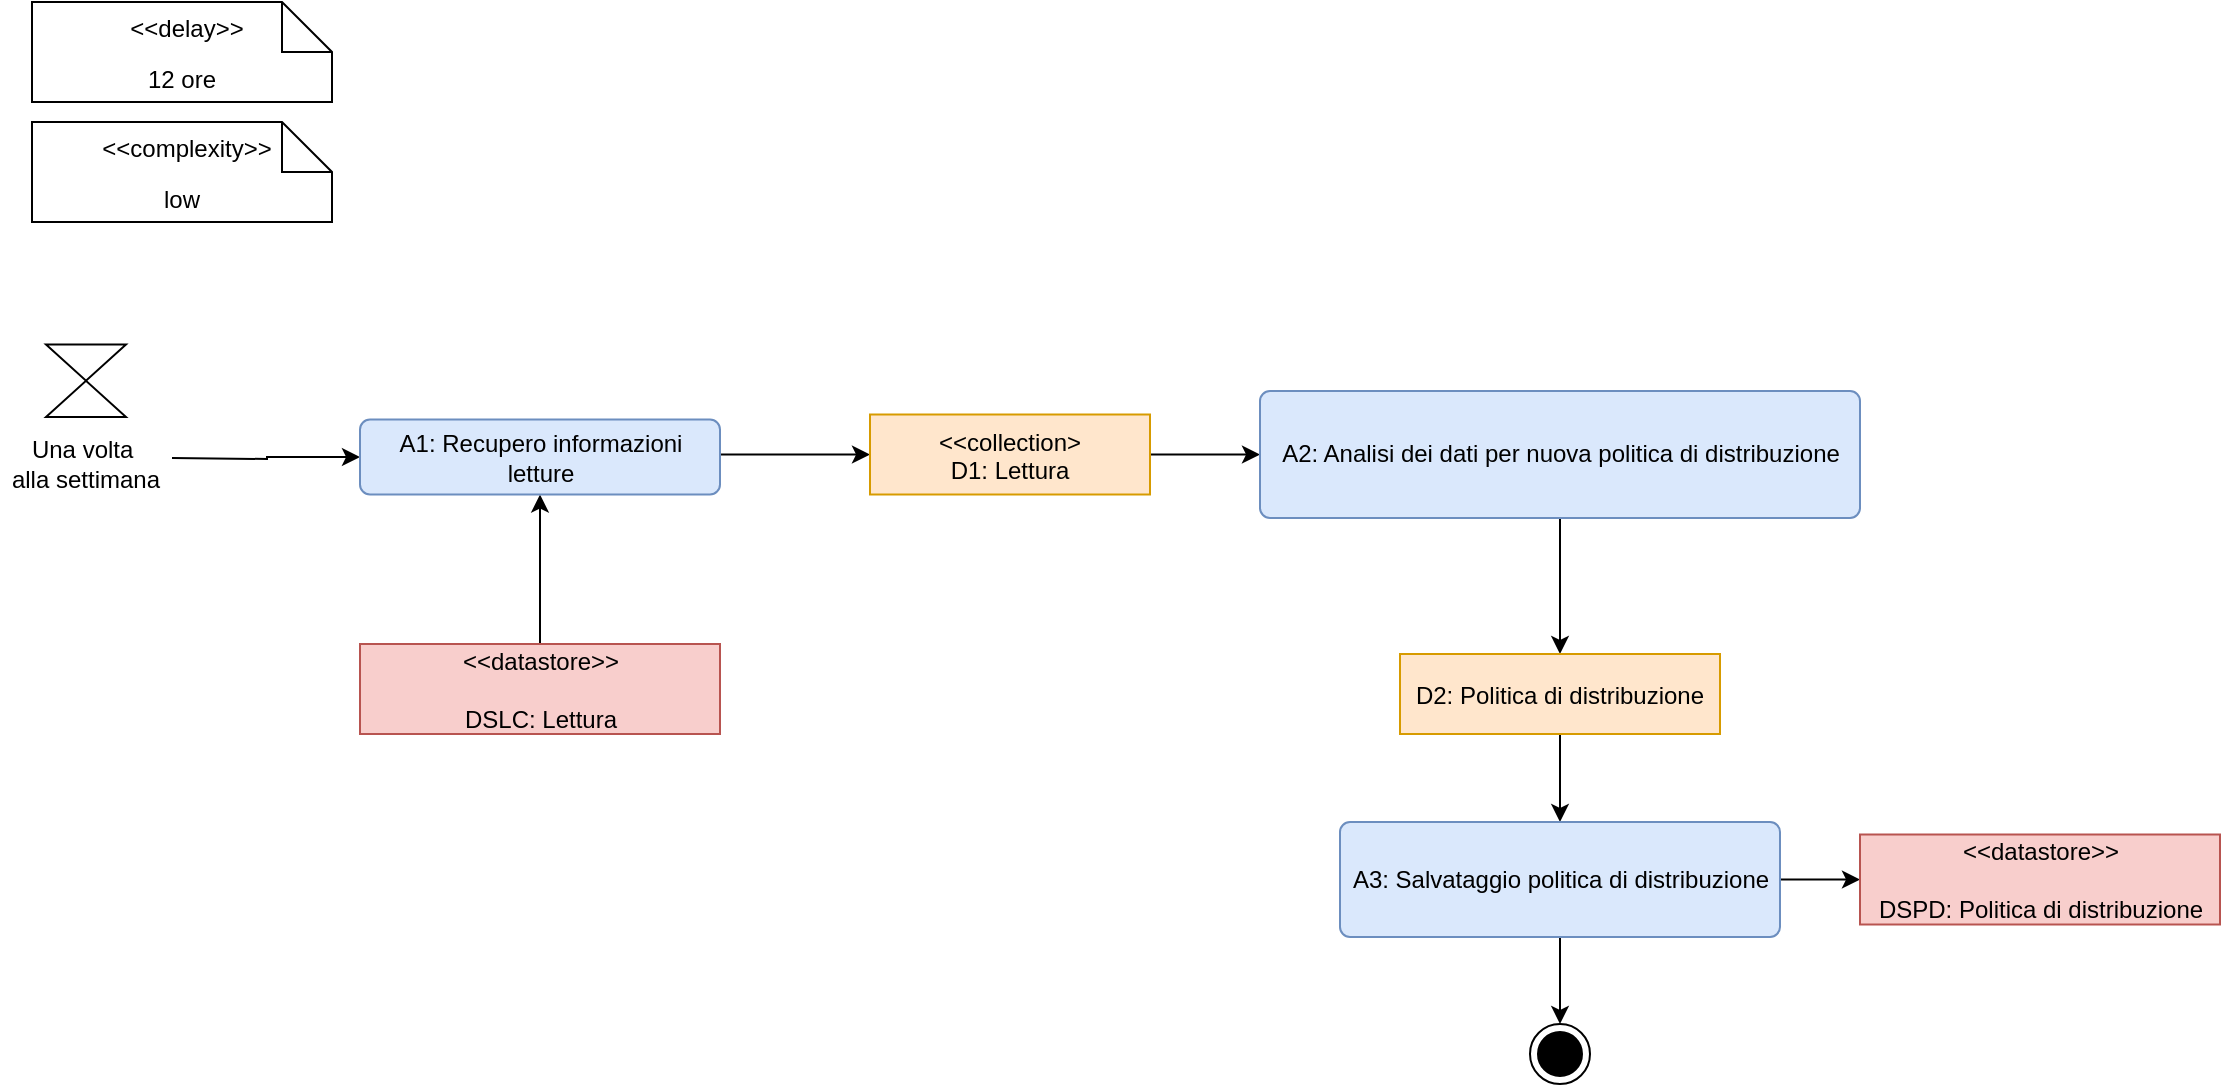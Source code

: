 <mxfile version="20.3.0" type="device"><diagram id="jHG_T57qAfvsY2C9FrqU" name="Pagina-1"><mxGraphModel dx="1422" dy="865" grid="1" gridSize="10" guides="1" tooltips="1" connect="1" arrows="1" fold="1" page="1" pageScale="1" pageWidth="1169" pageHeight="827" math="0" shadow="0"><root><mxCell id="0"/><mxCell id="1" parent="0"/><mxCell id="0bSKeynxIVtNK54_E1y3-1" value="low&lt;br&gt;" style="shape=note2;boundedLbl=1;whiteSpace=wrap;html=1;size=25;verticalAlign=top;align=center;" parent="1" vertex="1"><mxGeometry x="26" y="79" width="150" height="50" as="geometry"/></mxCell><mxCell id="0bSKeynxIVtNK54_E1y3-2" value="&lt;&lt;complexity&gt;&gt;" style="resizeWidth=1;part=1;strokeColor=none;fillColor=none;align=center;spacingLeft=5;" parent="0bSKeynxIVtNK54_E1y3-1" vertex="1"><mxGeometry width="150" height="25" relative="1" as="geometry"/></mxCell><mxCell id="0bSKeynxIVtNK54_E1y3-3" value="" style="shape=collate;whiteSpace=wrap;html=1;" parent="1" vertex="1"><mxGeometry x="33" y="190.25" width="40" height="36.25" as="geometry"/></mxCell><mxCell id="0bSKeynxIVtNK54_E1y3-4" value="Una volta&amp;nbsp;&lt;br&gt;alla settimana" style="text;html=1;strokeColor=none;fillColor=none;align=center;verticalAlign=middle;whiteSpace=wrap;rounded=0;" parent="1" vertex="1"><mxGeometry x="10" y="235.25" width="86" height="30" as="geometry"/></mxCell><mxCell id="0bSKeynxIVtNK54_E1y3-9" style="edgeStyle=orthogonalEdgeStyle;rounded=0;orthogonalLoop=1;jettySize=auto;html=1;entryX=0.5;entryY=1;entryDx=0;entryDy=0;" parent="1" source="0bSKeynxIVtNK54_E1y3-10" target="0bSKeynxIVtNK54_E1y3-57" edge="1"><mxGeometry relative="1" as="geometry"><mxPoint x="280" y="260" as="targetPoint"/><Array as="points"/></mxGeometry></mxCell><mxCell id="0bSKeynxIVtNK54_E1y3-10" value="&amp;lt;&amp;lt;datastore&amp;gt;&amp;gt;&lt;br&gt;&lt;br&gt;DSLC: Lettura" style="text;html=1;align=center;verticalAlign=middle;dashed=0;fillColor=#f8cecc;strokeColor=#b85450;" parent="1" vertex="1"><mxGeometry x="190" y="340" width="180" height="45" as="geometry"/></mxCell><mxCell id="0bSKeynxIVtNK54_E1y3-11" style="edgeStyle=orthogonalEdgeStyle;rounded=0;orthogonalLoop=1;jettySize=auto;html=1;entryX=0;entryY=0.5;entryDx=0;entryDy=0;" parent="1" target="0bSKeynxIVtNK54_E1y3-57" edge="1"><mxGeometry relative="1" as="geometry"><mxPoint x="96" y="247" as="sourcePoint"/><Array as="points"/><mxPoint x="171" y="247.0" as="targetPoint"/></mxGeometry></mxCell><mxCell id="0bSKeynxIVtNK54_E1y3-15" style="edgeStyle=orthogonalEdgeStyle;rounded=0;orthogonalLoop=1;jettySize=auto;html=1;entryX=0;entryY=0.5;entryDx=0;entryDy=0;exitX=1;exitY=0.5;exitDx=0;exitDy=0;" parent="1" source="0bSKeynxIVtNK54_E1y3-57" target="0bSKeynxIVtNK54_E1y3-17" edge="1"><mxGeometry relative="1" as="geometry"><mxPoint x="446" y="213.375" as="sourcePoint"/><Array as="points"><mxPoint x="370" y="245"/></Array></mxGeometry></mxCell><mxCell id="0bSKeynxIVtNK54_E1y3-16" style="edgeStyle=orthogonalEdgeStyle;rounded=0;orthogonalLoop=1;jettySize=auto;html=1;entryX=0;entryY=0.5;entryDx=0;entryDy=0;" parent="1" source="0bSKeynxIVtNK54_E1y3-17" target="0bSKeynxIVtNK54_E1y3-59" edge="1"><mxGeometry relative="1" as="geometry"><mxPoint x="670" y="245" as="targetPoint"/></mxGeometry></mxCell><mxCell id="0bSKeynxIVtNK54_E1y3-17" value="&lt;&lt;collection&gt;&#10;D1: Lettura" style="text;align=center;verticalAlign=middle;dashed=0;fillColor=#ffe6cc;strokeColor=#d79b00;" parent="1" vertex="1"><mxGeometry x="445" y="225.25" width="140" height="40" as="geometry"/></mxCell><mxCell id="0bSKeynxIVtNK54_E1y3-53" value="12 ore" style="shape=note2;boundedLbl=1;whiteSpace=wrap;html=1;size=25;verticalAlign=top;align=center;" parent="1" vertex="1"><mxGeometry x="26" y="19" width="150" height="50" as="geometry"/></mxCell><mxCell id="0bSKeynxIVtNK54_E1y3-54" value="&lt;&lt;delay&gt;&gt;" style="resizeWidth=1;part=1;strokeColor=none;fillColor=none;align=center;spacingLeft=5;" parent="0bSKeynxIVtNK54_E1y3-53" vertex="1"><mxGeometry width="150" height="25" relative="1" as="geometry"/></mxCell><mxCell id="0bSKeynxIVtNK54_E1y3-57" value="A1: Recupero informazioni &lt;br&gt;letture" style="html=1;align=center;verticalAlign=middle;rounded=1;absoluteArcSize=1;arcSize=10;dashed=0;fillColor=#dae8fc;strokeColor=#6c8ebf;" parent="1" vertex="1"><mxGeometry x="190" y="227.75" width="180" height="37.5" as="geometry"/></mxCell><mxCell id="0bSKeynxIVtNK54_E1y3-61" style="edgeStyle=orthogonalEdgeStyle;rounded=0;orthogonalLoop=1;jettySize=auto;html=1;entryX=0.5;entryY=0;entryDx=0;entryDy=0;" parent="1" source="0bSKeynxIVtNK54_E1y3-59" target="0bSKeynxIVtNK54_E1y3-66" edge="1"><mxGeometry relative="1" as="geometry"><mxPoint x="790" y="345" as="targetPoint"/></mxGeometry></mxCell><mxCell id="0bSKeynxIVtNK54_E1y3-59" value="A2: Analisi dei dati per nuova politica di distribuzione" style="html=1;align=center;verticalAlign=middle;rounded=1;absoluteArcSize=1;arcSize=10;dashed=0;fillColor=#dae8fc;strokeColor=#6c8ebf;" parent="1" vertex="1"><mxGeometry x="640" y="213.5" width="300" height="63.5" as="geometry"/></mxCell><mxCell id="0bSKeynxIVtNK54_E1y3-65" value="" style="ellipse;html=1;shape=endState;fillColor=strokeColor;" parent="1" vertex="1"><mxGeometry x="775" y="530" width="30" height="30" as="geometry"/></mxCell><mxCell id="0bSKeynxIVtNK54_E1y3-69" style="edgeStyle=orthogonalEdgeStyle;rounded=0;orthogonalLoop=1;jettySize=auto;html=1;entryX=0.5;entryY=0;entryDx=0;entryDy=0;" parent="1" source="0bSKeynxIVtNK54_E1y3-66" target="0bSKeynxIVtNK54_E1y3-68" edge="1"><mxGeometry relative="1" as="geometry"/></mxCell><mxCell id="0bSKeynxIVtNK54_E1y3-66" value="D2: Politica di distribuzione" style="text;align=center;verticalAlign=middle;dashed=0;fillColor=#ffe6cc;strokeColor=#d79b00;" parent="1" vertex="1"><mxGeometry x="710" y="345" width="160" height="40" as="geometry"/></mxCell><mxCell id="0bSKeynxIVtNK54_E1y3-70" style="edgeStyle=orthogonalEdgeStyle;rounded=0;orthogonalLoop=1;jettySize=auto;html=1;entryX=0;entryY=0.5;entryDx=0;entryDy=0;" parent="1" source="0bSKeynxIVtNK54_E1y3-68" target="0bSKeynxIVtNK54_E1y3-71" edge="1"><mxGeometry relative="1" as="geometry"><mxPoint x="920" y="438.75" as="targetPoint"/></mxGeometry></mxCell><mxCell id="0bSKeynxIVtNK54_E1y3-72" style="edgeStyle=orthogonalEdgeStyle;rounded=0;orthogonalLoop=1;jettySize=auto;html=1;exitX=0.5;exitY=1;exitDx=0;exitDy=0;entryX=0.5;entryY=0;entryDx=0;entryDy=0;" parent="1" source="0bSKeynxIVtNK54_E1y3-68" target="0bSKeynxIVtNK54_E1y3-65" edge="1"><mxGeometry relative="1" as="geometry"/></mxCell><mxCell id="0bSKeynxIVtNK54_E1y3-68" value="A3: Salvataggio politica di distribuzione" style="html=1;align=center;verticalAlign=middle;rounded=1;absoluteArcSize=1;arcSize=10;dashed=0;fillColor=#dae8fc;strokeColor=#6c8ebf;" parent="1" vertex="1"><mxGeometry x="680" y="429" width="220" height="57.5" as="geometry"/></mxCell><mxCell id="0bSKeynxIVtNK54_E1y3-71" value="&amp;lt;&amp;lt;datastore&amp;gt;&amp;gt;&lt;br&gt;&lt;br&gt;DSPD: Politica di distribuzione" style="text;html=1;align=center;verticalAlign=middle;dashed=0;fillColor=#f8cecc;strokeColor=#b85450;" parent="1" vertex="1"><mxGeometry x="940" y="435.25" width="180" height="45" as="geometry"/></mxCell></root></mxGraphModel></diagram></mxfile>